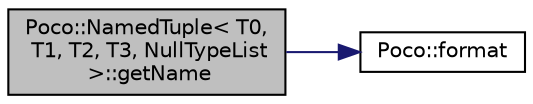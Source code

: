 digraph "Poco::NamedTuple&lt; T0, T1, T2, T3, NullTypeList &gt;::getName"
{
 // LATEX_PDF_SIZE
  edge [fontname="Helvetica",fontsize="10",labelfontname="Helvetica",labelfontsize="10"];
  node [fontname="Helvetica",fontsize="10",shape=record];
  rankdir="LR";
  Node1 [label="Poco::NamedTuple\< T0,\l T1, T2, T3, NullTypeList\l \>::getName",height=0.2,width=0.4,color="black", fillcolor="grey75", style="filled", fontcolor="black",tooltip=" "];
  Node1 -> Node2 [color="midnightblue",fontsize="10",style="solid"];
  Node2 [label="Poco::format",height=0.2,width=0.4,color="black", fillcolor="white", style="filled",URL="$namespacePoco.html#acde2b5aff4f0d67961e2eeb394542bb0",tooltip=" "];
}
